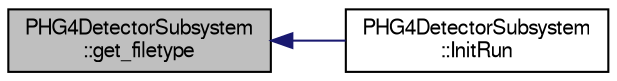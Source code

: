 digraph "PHG4DetectorSubsystem::get_filetype"
{
  bgcolor="transparent";
  edge [fontname="FreeSans",fontsize="10",labelfontname="FreeSans",labelfontsize="10"];
  node [fontname="FreeSans",fontsize="10",shape=record];
  rankdir="LR";
  Node1 [label="PHG4DetectorSubsystem\l::get_filetype",height=0.2,width=0.4,color="black", fillcolor="grey75", style="filled" fontcolor="black"];
  Node1 -> Node2 [dir="back",color="midnightblue",fontsize="10",style="solid",fontname="FreeSans"];
  Node2 [label="PHG4DetectorSubsystem\l::InitRun",height=0.2,width=0.4,color="black",URL="$d5/d29/classPHG4DetectorSubsystem.html#a3c2ac5dc436f84e09140b6e2a1be8ff9"];
}
